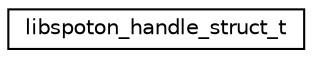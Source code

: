 digraph "Graphical Class Hierarchy"
{
  edge [fontname="Helvetica",fontsize="10",labelfontname="Helvetica",labelfontsize="10"];
  node [fontname="Helvetica",fontsize="10",shape=record];
  rankdir="LR";
  Node0 [label="libspoton_handle_struct_t",height=0.2,width=0.4,color="black", fillcolor="white", style="filled",URL="$structlibspoton__handle__struct__t.html"];
}
